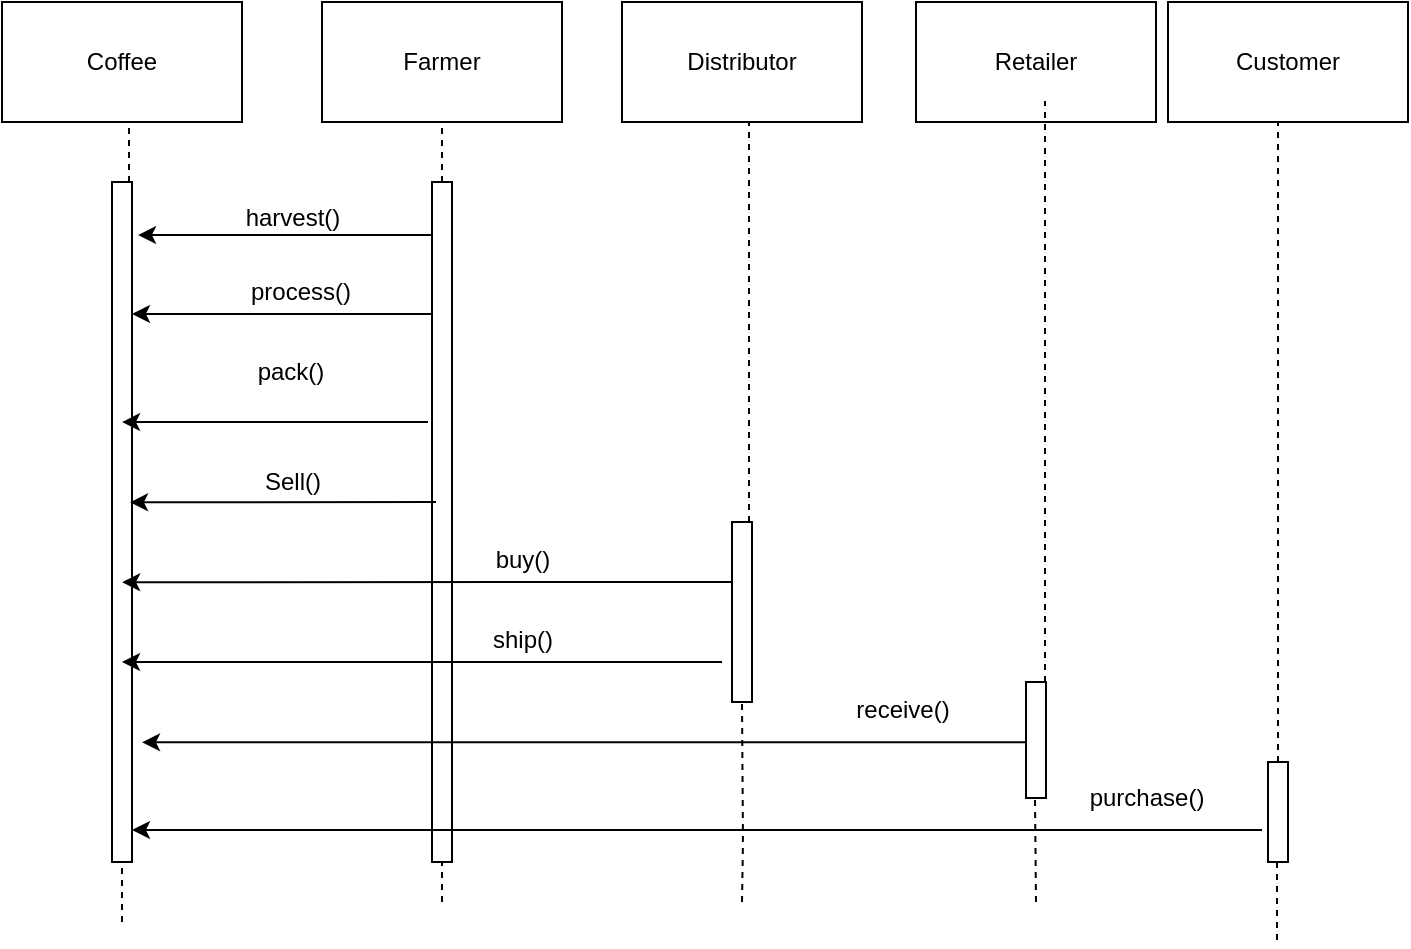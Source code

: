 <mxfile version="12.5.6" type="github">
  <diagram id="W51Ocuvb1Ns71U37c58c" name="Page-1">
    <mxGraphModel dx="782" dy="437" grid="1" gridSize="10" guides="1" tooltips="1" connect="1" arrows="1" fold="1" page="1" pageScale="1" pageWidth="850" pageHeight="1100" math="0" shadow="0">
      <root>
        <mxCell id="0"/>
        <mxCell id="1" parent="0"/>
        <mxCell id="fbRooAzf8eqOy9Rxw_bh-1" value="Farmer" style="rounded=0;whiteSpace=wrap;html=1;" parent="1" vertex="1">
          <mxGeometry x="170" y="30" width="120" height="60" as="geometry"/>
        </mxCell>
        <mxCell id="fbRooAzf8eqOy9Rxw_bh-4" value="Customer" style="rounded=0;whiteSpace=wrap;html=1;" parent="1" vertex="1">
          <mxGeometry x="593" y="30" width="120" height="60" as="geometry"/>
        </mxCell>
        <mxCell id="fbRooAzf8eqOy9Rxw_bh-7" value="" style="endArrow=none;dashed=1;html=1;" parent="1" source="fbRooAzf8eqOy9Rxw_bh-10" edge="1">
          <mxGeometry width="50" height="50" relative="1" as="geometry">
            <mxPoint x="230" y="650" as="sourcePoint"/>
            <mxPoint x="230" y="90" as="targetPoint"/>
          </mxGeometry>
        </mxCell>
        <mxCell id="fbRooAzf8eqOy9Rxw_bh-9" value="" style="endArrow=none;dashed=1;html=1;" parent="1" source="fbRooAzf8eqOy9Rxw_bh-16" edge="1">
          <mxGeometry width="50" height="50" relative="1" as="geometry">
            <mxPoint x="648" y="650" as="sourcePoint"/>
            <mxPoint x="648" y="90" as="targetPoint"/>
          </mxGeometry>
        </mxCell>
        <mxCell id="fbRooAzf8eqOy9Rxw_bh-10" value="" style="html=1;points=[];perimeter=orthogonalPerimeter;" parent="1" vertex="1">
          <mxGeometry x="225" y="120" width="10" height="340" as="geometry"/>
        </mxCell>
        <mxCell id="fbRooAzf8eqOy9Rxw_bh-11" value="" style="endArrow=none;dashed=1;html=1;" parent="1" edge="1">
          <mxGeometry width="50" height="50" relative="1" as="geometry">
            <mxPoint x="230" y="480" as="sourcePoint"/>
            <mxPoint x="230" y="460" as="targetPoint"/>
          </mxGeometry>
        </mxCell>
        <mxCell id="fbRooAzf8eqOy9Rxw_bh-16" value="" style="html=1;points=[];perimeter=orthogonalPerimeter;" parent="1" vertex="1">
          <mxGeometry x="643" y="410" width="10" height="50" as="geometry"/>
        </mxCell>
        <mxCell id="fbRooAzf8eqOy9Rxw_bh-17" value="" style="endArrow=none;dashed=1;html=1;" parent="1" edge="1">
          <mxGeometry width="50" height="50" relative="1" as="geometry">
            <mxPoint x="647.5" y="460" as="sourcePoint"/>
            <mxPoint x="647.5" y="501.0" as="targetPoint"/>
          </mxGeometry>
        </mxCell>
        <mxCell id="fbRooAzf8eqOy9Rxw_bh-20" value="" style="endArrow=classic;html=1;entryX=1.3;entryY=0.078;entryDx=0;entryDy=0;entryPerimeter=0;" parent="1" source="fbRooAzf8eqOy9Rxw_bh-10" target="fbRooAzf8eqOy9Rxw_bh-23" edge="1">
          <mxGeometry width="50" height="50" relative="1" as="geometry">
            <mxPoint x="230" y="205" as="sourcePoint"/>
            <mxPoint x="280" y="155" as="targetPoint"/>
          </mxGeometry>
        </mxCell>
        <mxCell id="fbRooAzf8eqOy9Rxw_bh-21" value="Coffee" style="rounded=0;whiteSpace=wrap;html=1;" parent="1" vertex="1">
          <mxGeometry x="10" y="30" width="120" height="60" as="geometry"/>
        </mxCell>
        <mxCell id="fbRooAzf8eqOy9Rxw_bh-22" value="" style="endArrow=none;dashed=1;html=1;" parent="1" source="fbRooAzf8eqOy9Rxw_bh-23" edge="1">
          <mxGeometry width="50" height="50" relative="1" as="geometry">
            <mxPoint x="80" y="640" as="sourcePoint"/>
            <mxPoint x="73.5" y="90" as="targetPoint"/>
          </mxGeometry>
        </mxCell>
        <mxCell id="fbRooAzf8eqOy9Rxw_bh-23" value="" style="html=1;points=[];perimeter=orthogonalPerimeter;" parent="1" vertex="1">
          <mxGeometry x="65" y="120" width="10" height="340" as="geometry"/>
        </mxCell>
        <mxCell id="fbRooAzf8eqOy9Rxw_bh-24" value="" style="endArrow=none;dashed=1;html=1;entryX=0.5;entryY=1;entryDx=0;entryDy=0;entryPerimeter=0;" parent="1" target="fbRooAzf8eqOy9Rxw_bh-23" edge="1">
          <mxGeometry width="50" height="50" relative="1" as="geometry">
            <mxPoint x="70" y="490" as="sourcePoint"/>
            <mxPoint x="70" y="529" as="targetPoint"/>
          </mxGeometry>
        </mxCell>
        <mxCell id="fbRooAzf8eqOy9Rxw_bh-25" value="harvest()" style="text;html=1;align=center;verticalAlign=middle;resizable=0;points=[];;autosize=1;" parent="1" vertex="1">
          <mxGeometry x="125" y="127.5" width="60" height="20" as="geometry"/>
        </mxCell>
        <mxCell id="fbRooAzf8eqOy9Rxw_bh-32" value="" style="endArrow=classic;html=1;entryX=0.9;entryY=0.471;entryDx=0;entryDy=0;entryPerimeter=0;" parent="1" target="fbRooAzf8eqOy9Rxw_bh-23" edge="1">
          <mxGeometry width="50" height="50" relative="1" as="geometry">
            <mxPoint x="227" y="280" as="sourcePoint"/>
            <mxPoint x="80" y="203" as="targetPoint"/>
            <Array as="points"/>
          </mxGeometry>
        </mxCell>
        <mxCell id="fbRooAzf8eqOy9Rxw_bh-48" value="Distributor" style="rounded=0;whiteSpace=wrap;html=1;" parent="1" vertex="1">
          <mxGeometry x="320" y="30" width="120" height="60" as="geometry"/>
        </mxCell>
        <mxCell id="fbRooAzf8eqOy9Rxw_bh-49" value="" style="endArrow=none;dashed=1;html=1;" parent="1" source="fbRooAzf8eqOy9Rxw_bh-50" edge="1">
          <mxGeometry width="50" height="50" relative="1" as="geometry">
            <mxPoint x="390" y="640" as="sourcePoint"/>
            <mxPoint x="383.5" y="90.0" as="targetPoint"/>
          </mxGeometry>
        </mxCell>
        <mxCell id="fbRooAzf8eqOy9Rxw_bh-50" value="" style="html=1;points=[];perimeter=orthogonalPerimeter;" parent="1" vertex="1">
          <mxGeometry x="375" y="290" width="10" height="90" as="geometry"/>
        </mxCell>
        <mxCell id="fbRooAzf8eqOy9Rxw_bh-51" value="" style="endArrow=none;dashed=1;html=1;" parent="1" edge="1">
          <mxGeometry width="50" height="50" relative="1" as="geometry">
            <mxPoint x="380" y="480" as="sourcePoint"/>
            <mxPoint x="380" y="380" as="targetPoint"/>
            <Array as="points">
              <mxPoint x="380.5" y="450"/>
            </Array>
          </mxGeometry>
        </mxCell>
        <mxCell id="fbRooAzf8eqOy9Rxw_bh-55" value="Retailer" style="rounded=0;whiteSpace=wrap;html=1;" parent="1" vertex="1">
          <mxGeometry x="467" y="30" width="120" height="60" as="geometry"/>
        </mxCell>
        <mxCell id="fbRooAzf8eqOy9Rxw_bh-56" value="" style="endArrow=none;dashed=1;html=1;" parent="1" source="fbRooAzf8eqOy9Rxw_bh-57" edge="1">
          <mxGeometry width="50" height="50" relative="1" as="geometry">
            <mxPoint x="531.5" y="639.5" as="sourcePoint"/>
            <mxPoint x="531.5" y="79.5" as="targetPoint"/>
          </mxGeometry>
        </mxCell>
        <mxCell id="fbRooAzf8eqOy9Rxw_bh-58" value="" style="endArrow=none;dashed=1;html=1;" parent="1" source="fbRooAzf8eqOy9Rxw_bh-57" edge="1">
          <mxGeometry width="50" height="50" relative="1" as="geometry">
            <mxPoint x="531.5" y="598.5" as="sourcePoint"/>
            <mxPoint x="531.5" y="428.5" as="targetPoint"/>
          </mxGeometry>
        </mxCell>
        <mxCell id="fbRooAzf8eqOy9Rxw_bh-57" value="" style="html=1;points=[];perimeter=orthogonalPerimeter;" parent="1" vertex="1">
          <mxGeometry x="522" y="370" width="10" height="58" as="geometry"/>
        </mxCell>
        <mxCell id="fbRooAzf8eqOy9Rxw_bh-59" value="" style="endArrow=none;dashed=1;html=1;" parent="1" edge="1">
          <mxGeometry width="50" height="50" relative="1" as="geometry">
            <mxPoint x="527" y="480" as="sourcePoint"/>
            <mxPoint x="526.5" y="428" as="targetPoint"/>
            <Array as="points"/>
          </mxGeometry>
        </mxCell>
        <mxCell id="fbRooAzf8eqOy9Rxw_bh-60" value="Sell()" style="text;html=1;align=center;verticalAlign=middle;resizable=0;points=[];;autosize=1;" parent="1" vertex="1">
          <mxGeometry x="135" y="260" width="40" height="20" as="geometry"/>
        </mxCell>
        <mxCell id="fbRooAzf8eqOy9Rxw_bh-62" value="" style="endArrow=classic;html=1;" parent="1" edge="1">
          <mxGeometry width="50" height="50" relative="1" as="geometry">
            <mxPoint x="370" y="360" as="sourcePoint"/>
            <mxPoint x="70" y="360" as="targetPoint"/>
          </mxGeometry>
        </mxCell>
        <mxCell id="fbRooAzf8eqOy9Rxw_bh-63" value="ship()" style="text;html=1;align=center;verticalAlign=middle;resizable=0;points=[];;labelBackgroundColor=#ffffff;" parent="fbRooAzf8eqOy9Rxw_bh-62" vertex="1" connectable="0">
          <mxGeometry x="-0.173" y="-5" relative="1" as="geometry">
            <mxPoint x="24" y="-6.5" as="offset"/>
          </mxGeometry>
        </mxCell>
        <mxCell id="fbRooAzf8eqOy9Rxw_bh-64" value="" style="endArrow=classic;html=1;exitX=-0.033;exitY=0.194;exitDx=0;exitDy=0;exitPerimeter=0;" parent="1" edge="1" target="fbRooAzf8eqOy9Rxw_bh-23" source="fbRooAzf8eqOy9Rxw_bh-10">
          <mxGeometry width="50" height="50" relative="1" as="geometry">
            <mxPoint x="377.5" y="319.8" as="sourcePoint"/>
            <mxPoint x="72.57" y="319.88" as="targetPoint"/>
          </mxGeometry>
        </mxCell>
        <mxCell id="fbRooAzf8eqOy9Rxw_bh-65" value="process()" style="text;html=1;align=center;verticalAlign=middle;resizable=0;points=[];;labelBackgroundColor=#ffffff;" parent="fbRooAzf8eqOy9Rxw_bh-64" vertex="1" connectable="0">
          <mxGeometry x="-0.173" y="-5" relative="1" as="geometry">
            <mxPoint x="-4" y="-6.5" as="offset"/>
          </mxGeometry>
        </mxCell>
        <mxCell id="fbRooAzf8eqOy9Rxw_bh-66" value="" style="endArrow=classic;html=1;entryX=0.5;entryY=0.353;entryDx=0;entryDy=0;entryPerimeter=0;" parent="1" edge="1" target="fbRooAzf8eqOy9Rxw_bh-23">
          <mxGeometry width="50" height="50" relative="1" as="geometry">
            <mxPoint x="223" y="240" as="sourcePoint"/>
            <mxPoint x="520" y="360" as="targetPoint"/>
          </mxGeometry>
        </mxCell>
        <mxCell id="fbRooAzf8eqOy9Rxw_bh-67" value="pack()" style="text;html=1;align=center;verticalAlign=middle;resizable=0;points=[];;labelBackgroundColor=#ffffff;" parent="fbRooAzf8eqOy9Rxw_bh-66" vertex="1" connectable="0">
          <mxGeometry x="-0.173" y="-5" relative="1" as="geometry">
            <mxPoint x="-5.5" y="-20" as="offset"/>
          </mxGeometry>
        </mxCell>
        <mxCell id="fbRooAzf8eqOy9Rxw_bh-70" value="" style="endArrow=classic;html=1;entryX=1.5;entryY=0.824;entryDx=0;entryDy=0;entryPerimeter=0;" parent="1" edge="1" target="fbRooAzf8eqOy9Rxw_bh-23" source="fbRooAzf8eqOy9Rxw_bh-57">
          <mxGeometry width="50" height="50" relative="1" as="geometry">
            <mxPoint x="660.1" y="439.94" as="sourcePoint"/>
            <mxPoint x="530" y="441" as="targetPoint"/>
            <Array as="points"/>
          </mxGeometry>
        </mxCell>
        <mxCell id="fbRooAzf8eqOy9Rxw_bh-71" value="receive()" style="text;html=1;align=center;verticalAlign=middle;resizable=0;points=[];;autosize=1;" parent="1" vertex="1">
          <mxGeometry x="430" y="374" width="60" height="20" as="geometry"/>
        </mxCell>
        <mxCell id="fbRooAzf8eqOy9Rxw_bh-73" value="" style="endArrow=classic;html=1;" parent="1" edge="1" target="fbRooAzf8eqOy9Rxw_bh-23">
          <mxGeometry width="50" height="50" relative="1" as="geometry">
            <mxPoint x="640" y="444" as="sourcePoint"/>
            <mxPoint x="396.9" y="445.53" as="targetPoint"/>
            <Array as="points"/>
          </mxGeometry>
        </mxCell>
        <mxCell id="fbRooAzf8eqOy9Rxw_bh-74" value="purchase()" style="text;html=1;align=center;verticalAlign=middle;resizable=0;points=[];;labelBackgroundColor=#ffffff;" parent="fbRooAzf8eqOy9Rxw_bh-73" vertex="1" connectable="0">
          <mxGeometry x="-0.597" y="2" relative="1" as="geometry">
            <mxPoint x="56" y="-18.47" as="offset"/>
          </mxGeometry>
        </mxCell>
        <mxCell id="cECYRnxxGuC7zVLki2mz-3" value="" style="endArrow=classic;html=1;entryX=1.007;entryY=0.357;entryDx=0;entryDy=0;entryPerimeter=0;exitX=0.5;exitY=0.165;exitDx=0;exitDy=0;exitPerimeter=0;" edge="1" parent="1">
          <mxGeometry width="50" height="50" relative="1" as="geometry">
            <mxPoint x="375.0" y="320" as="sourcePoint"/>
            <mxPoint x="70.07" y="320.08" as="targetPoint"/>
          </mxGeometry>
        </mxCell>
        <mxCell id="cECYRnxxGuC7zVLki2mz-4" value="buy()" style="text;html=1;align=center;verticalAlign=middle;resizable=0;points=[];;labelBackgroundColor=#ffffff;" vertex="1" connectable="0" parent="cECYRnxxGuC7zVLki2mz-3">
          <mxGeometry x="-0.173" y="-5" relative="1" as="geometry">
            <mxPoint x="21" y="-6.5" as="offset"/>
          </mxGeometry>
        </mxCell>
      </root>
    </mxGraphModel>
  </diagram>
</mxfile>
